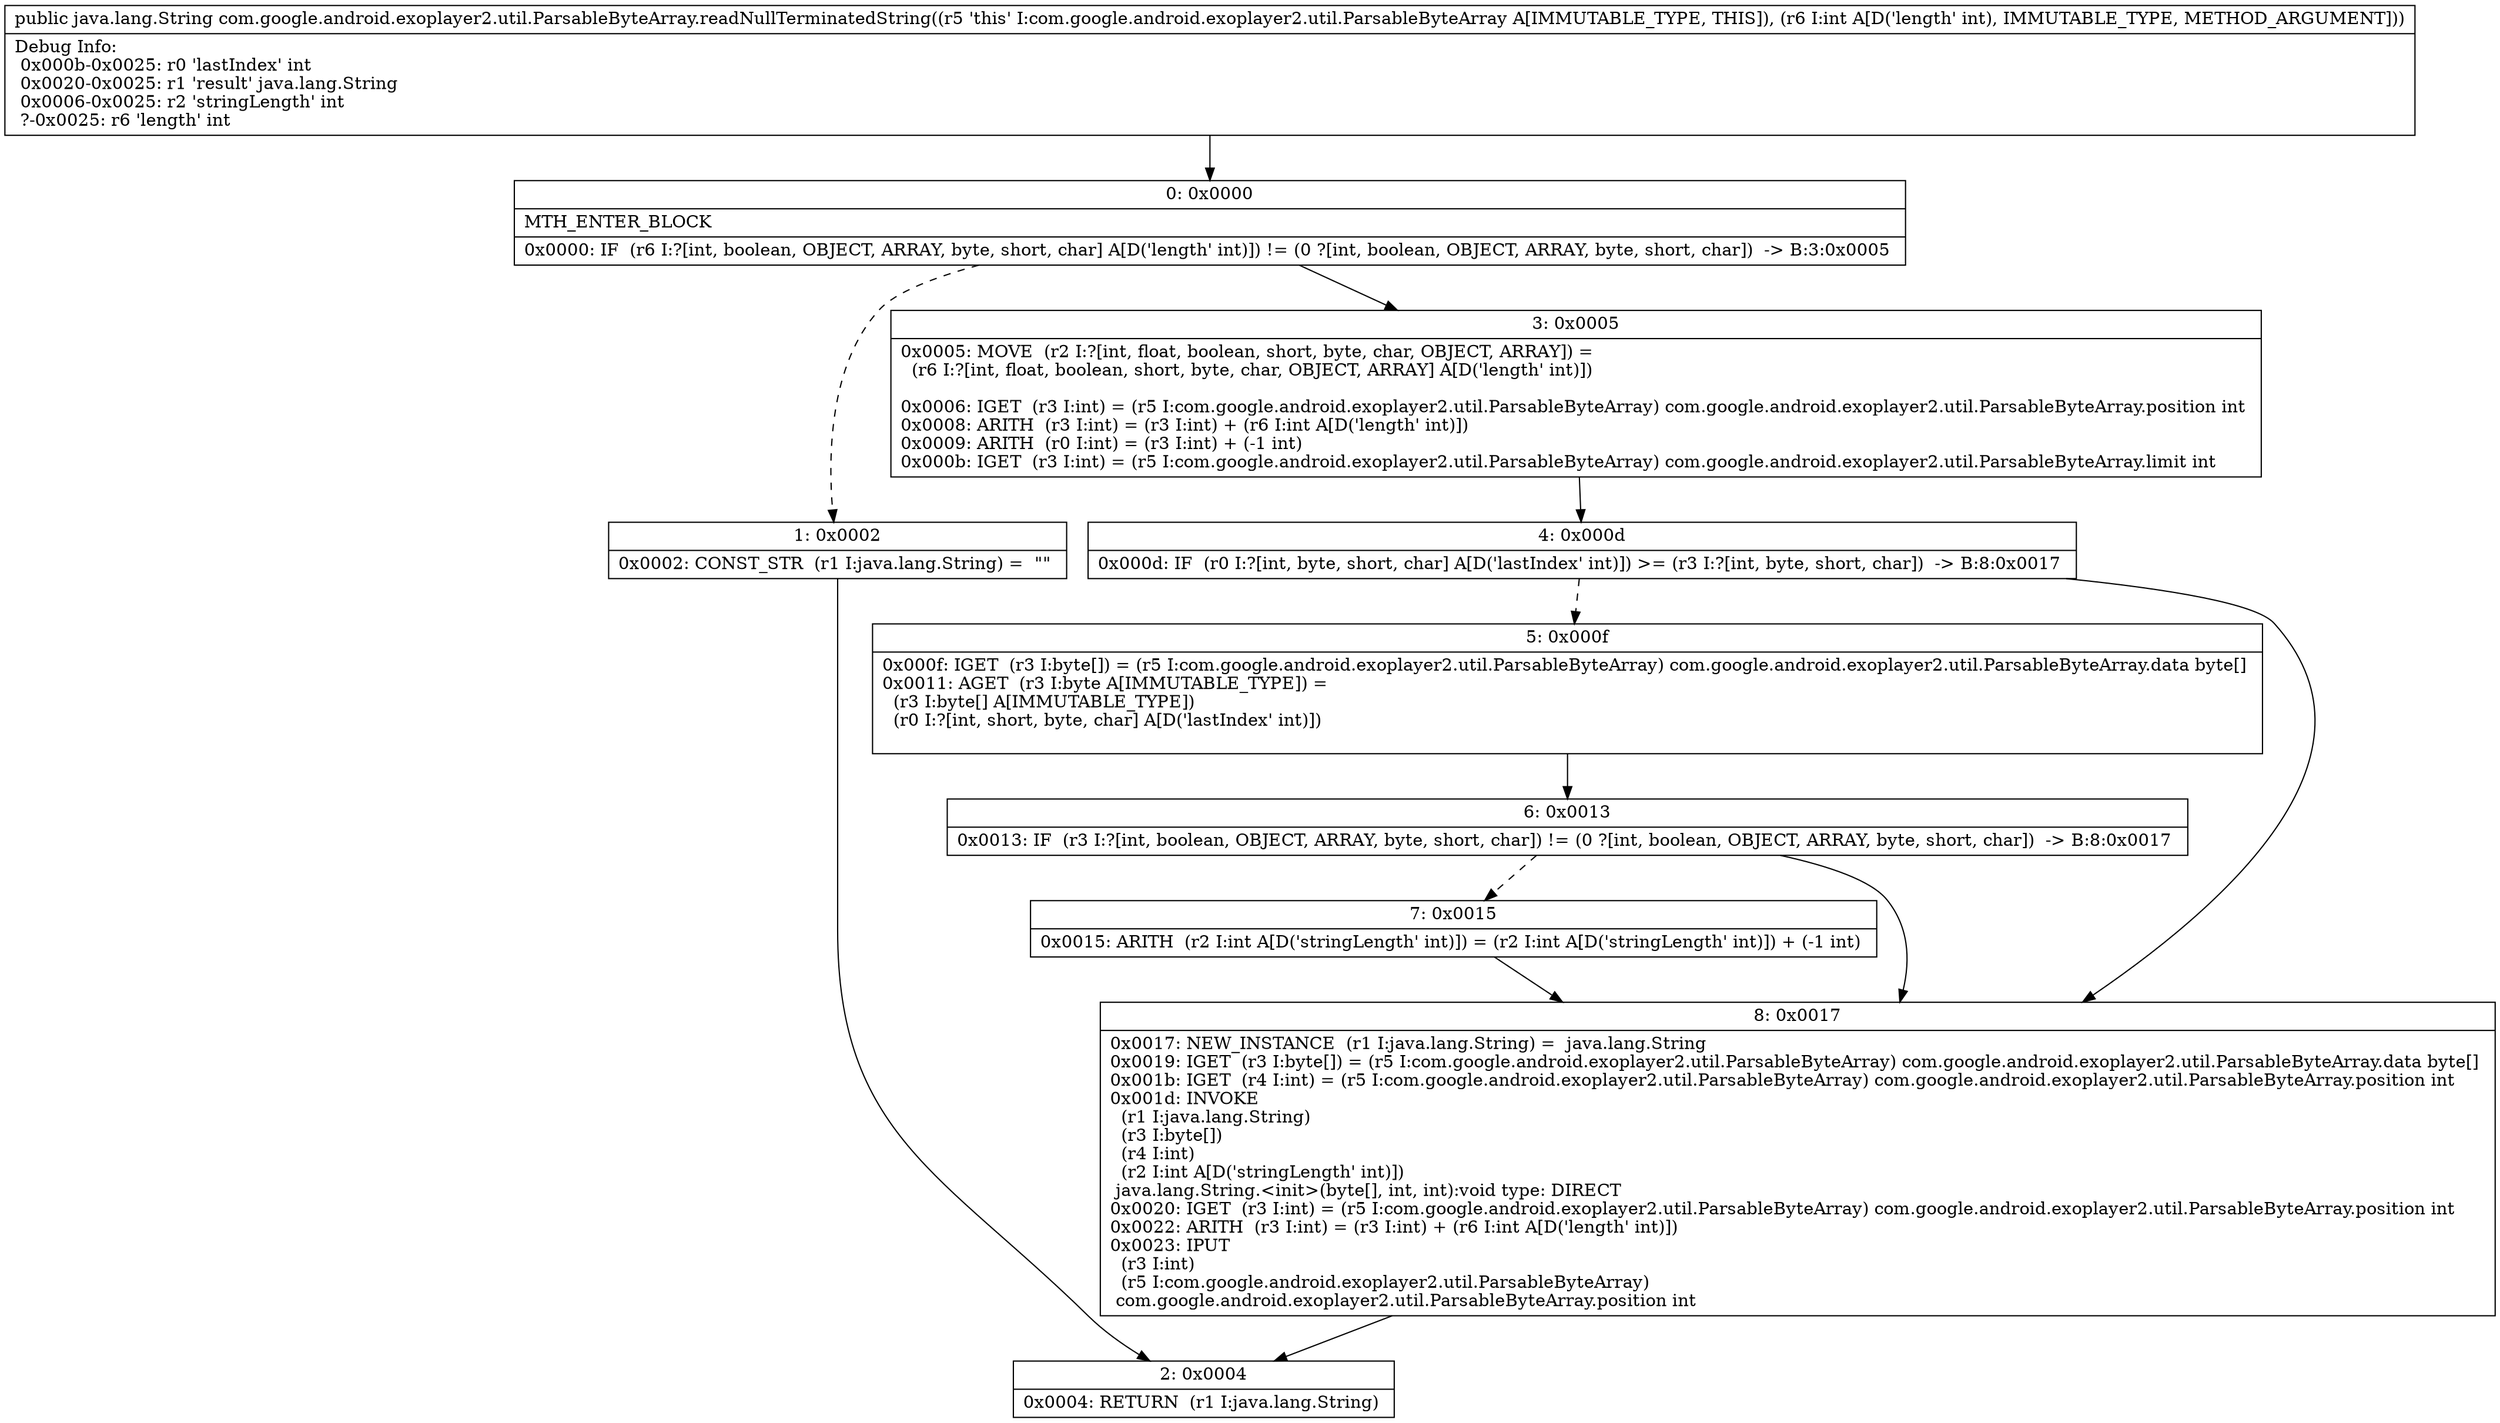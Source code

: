 digraph "CFG forcom.google.android.exoplayer2.util.ParsableByteArray.readNullTerminatedString(I)Ljava\/lang\/String;" {
Node_0 [shape=record,label="{0\:\ 0x0000|MTH_ENTER_BLOCK\l|0x0000: IF  (r6 I:?[int, boolean, OBJECT, ARRAY, byte, short, char] A[D('length' int)]) != (0 ?[int, boolean, OBJECT, ARRAY, byte, short, char])  \-\> B:3:0x0005 \l}"];
Node_1 [shape=record,label="{1\:\ 0x0002|0x0002: CONST_STR  (r1 I:java.lang.String) =  \"\" \l}"];
Node_2 [shape=record,label="{2\:\ 0x0004|0x0004: RETURN  (r1 I:java.lang.String) \l}"];
Node_3 [shape=record,label="{3\:\ 0x0005|0x0005: MOVE  (r2 I:?[int, float, boolean, short, byte, char, OBJECT, ARRAY]) = \l  (r6 I:?[int, float, boolean, short, byte, char, OBJECT, ARRAY] A[D('length' int)])\l \l0x0006: IGET  (r3 I:int) = (r5 I:com.google.android.exoplayer2.util.ParsableByteArray) com.google.android.exoplayer2.util.ParsableByteArray.position int \l0x0008: ARITH  (r3 I:int) = (r3 I:int) + (r6 I:int A[D('length' int)]) \l0x0009: ARITH  (r0 I:int) = (r3 I:int) + (\-1 int) \l0x000b: IGET  (r3 I:int) = (r5 I:com.google.android.exoplayer2.util.ParsableByteArray) com.google.android.exoplayer2.util.ParsableByteArray.limit int \l}"];
Node_4 [shape=record,label="{4\:\ 0x000d|0x000d: IF  (r0 I:?[int, byte, short, char] A[D('lastIndex' int)]) \>= (r3 I:?[int, byte, short, char])  \-\> B:8:0x0017 \l}"];
Node_5 [shape=record,label="{5\:\ 0x000f|0x000f: IGET  (r3 I:byte[]) = (r5 I:com.google.android.exoplayer2.util.ParsableByteArray) com.google.android.exoplayer2.util.ParsableByteArray.data byte[] \l0x0011: AGET  (r3 I:byte A[IMMUTABLE_TYPE]) = \l  (r3 I:byte[] A[IMMUTABLE_TYPE])\l  (r0 I:?[int, short, byte, char] A[D('lastIndex' int)])\l \l}"];
Node_6 [shape=record,label="{6\:\ 0x0013|0x0013: IF  (r3 I:?[int, boolean, OBJECT, ARRAY, byte, short, char]) != (0 ?[int, boolean, OBJECT, ARRAY, byte, short, char])  \-\> B:8:0x0017 \l}"];
Node_7 [shape=record,label="{7\:\ 0x0015|0x0015: ARITH  (r2 I:int A[D('stringLength' int)]) = (r2 I:int A[D('stringLength' int)]) + (\-1 int) \l}"];
Node_8 [shape=record,label="{8\:\ 0x0017|0x0017: NEW_INSTANCE  (r1 I:java.lang.String) =  java.lang.String \l0x0019: IGET  (r3 I:byte[]) = (r5 I:com.google.android.exoplayer2.util.ParsableByteArray) com.google.android.exoplayer2.util.ParsableByteArray.data byte[] \l0x001b: IGET  (r4 I:int) = (r5 I:com.google.android.exoplayer2.util.ParsableByteArray) com.google.android.exoplayer2.util.ParsableByteArray.position int \l0x001d: INVOKE  \l  (r1 I:java.lang.String)\l  (r3 I:byte[])\l  (r4 I:int)\l  (r2 I:int A[D('stringLength' int)])\l java.lang.String.\<init\>(byte[], int, int):void type: DIRECT \l0x0020: IGET  (r3 I:int) = (r5 I:com.google.android.exoplayer2.util.ParsableByteArray) com.google.android.exoplayer2.util.ParsableByteArray.position int \l0x0022: ARITH  (r3 I:int) = (r3 I:int) + (r6 I:int A[D('length' int)]) \l0x0023: IPUT  \l  (r3 I:int)\l  (r5 I:com.google.android.exoplayer2.util.ParsableByteArray)\l com.google.android.exoplayer2.util.ParsableByteArray.position int \l}"];
MethodNode[shape=record,label="{public java.lang.String com.google.android.exoplayer2.util.ParsableByteArray.readNullTerminatedString((r5 'this' I:com.google.android.exoplayer2.util.ParsableByteArray A[IMMUTABLE_TYPE, THIS]), (r6 I:int A[D('length' int), IMMUTABLE_TYPE, METHOD_ARGUMENT]))  | Debug Info:\l  0x000b\-0x0025: r0 'lastIndex' int\l  0x0020\-0x0025: r1 'result' java.lang.String\l  0x0006\-0x0025: r2 'stringLength' int\l  ?\-0x0025: r6 'length' int\l}"];
MethodNode -> Node_0;
Node_0 -> Node_1[style=dashed];
Node_0 -> Node_3;
Node_1 -> Node_2;
Node_3 -> Node_4;
Node_4 -> Node_5[style=dashed];
Node_4 -> Node_8;
Node_5 -> Node_6;
Node_6 -> Node_7[style=dashed];
Node_6 -> Node_8;
Node_7 -> Node_8;
Node_8 -> Node_2;
}


